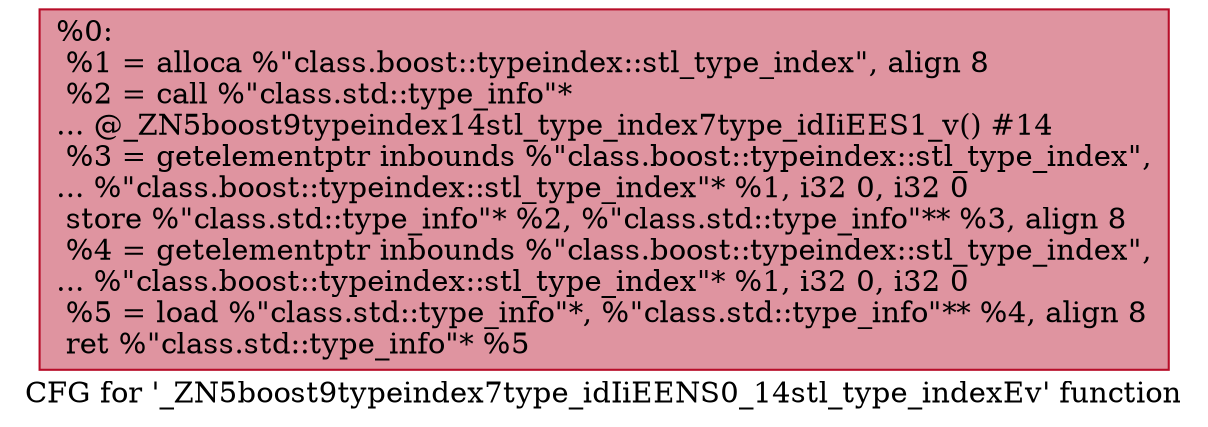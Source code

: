 digraph "CFG for '_ZN5boost9typeindex7type_idIiEENS0_14stl_type_indexEv' function" {
	label="CFG for '_ZN5boost9typeindex7type_idIiEENS0_14stl_type_indexEv' function";

	Node0x55aa9bbb3eb0 [shape=record,color="#b70d28ff", style=filled, fillcolor="#b70d2870",label="{%0:\l  %1 = alloca %\"class.boost::typeindex::stl_type_index\", align 8\l  %2 = call %\"class.std::type_info\"*\l... @_ZN5boost9typeindex14stl_type_index7type_idIiEES1_v() #14\l  %3 = getelementptr inbounds %\"class.boost::typeindex::stl_type_index\",\l... %\"class.boost::typeindex::stl_type_index\"* %1, i32 0, i32 0\l  store %\"class.std::type_info\"* %2, %\"class.std::type_info\"** %3, align 8\l  %4 = getelementptr inbounds %\"class.boost::typeindex::stl_type_index\",\l... %\"class.boost::typeindex::stl_type_index\"* %1, i32 0, i32 0\l  %5 = load %\"class.std::type_info\"*, %\"class.std::type_info\"** %4, align 8\l  ret %\"class.std::type_info\"* %5\l}"];
}
